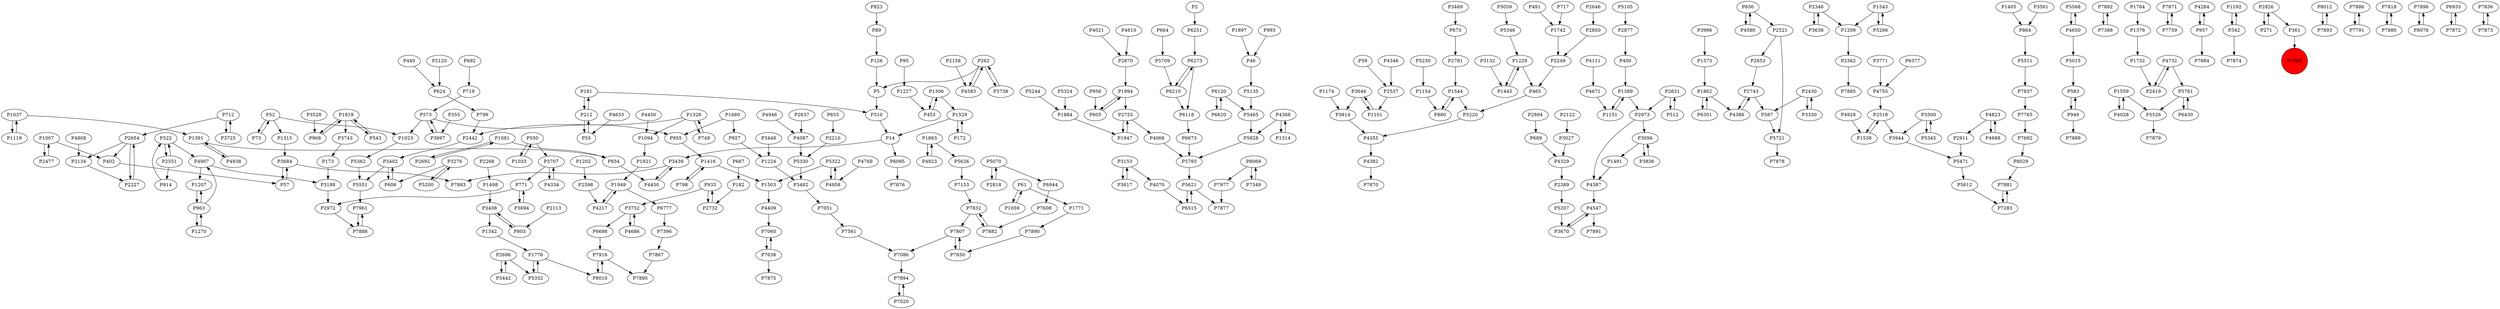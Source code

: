 digraph {
	P181 -> P310
	P7977 -> P7877
	P1921 -> P1949
	P2850 -> P2249
	P2442 -> P3402
	P7638 -> P7875
	P3188 -> P2972
	P1863 -> P4923
	P1315 -> P3684
	P4387 -> P4547
	P667 -> P182
	P7807 -> P7086
	P2696 -> P3442
	P2743 -> P4386
	P1007 -> P2477
	P1491 -> P4387
	P1498 -> P3408
	P2346 -> P3638
	P1819 -> P3743
	P172 -> P1529
	P864 -> P5511
	P1947 -> P2755
	P5568 -> P4650
	P573 -> P3697
	P181 -> P212
	P7561 -> P7086
	P1007 -> P402
	P3442 -> P2696
	P2430 -> P587
	P7153 -> P7832
	P5207 -> P3670
	P2654 -> P2134
	P1445 -> P1229
	P3814 -> P4355
	P3670 -> P4547
	P2521 -> P5721
	P7892 -> P7388
	P1342 -> P1776
	P2134 -> P2227
	P52 -> P1315
	P3408 -> P1342
	P7608 -> P7882
	P5761 -> P6430
	P2477 -> P1007
	P6251 -> P6273
	P1119 -> P1037
	P6777 -> P7396
	P7832 -> P7882
	P799 -> P2442
	P1994 -> P605
	P2894 -> P689
	P6944 -> P7608
	P1389 -> P1151
	P2227 -> P2654
	P3056 -> P1491
	P7871 -> P7759
	P89 -> P126
	P7916 -> P8010
	P949 -> P7889
	P4583 -> P262
	P712 -> P2654
	P2646 -> P2850
	P7916 -> P7895
	P3276 -> P5200
	P689 -> P4329
	P7051 -> P7561
	P5266 -> P1543
	P355 -> P3697
	P4217 -> P1949
	P719 -> P573
	P2419 -> P4732
	P126 -> P5
	P262 -> P5
	P1174 -> P3814
	P2120 -> P624
	P7283 -> P7881
	P2743 -> P587
	P6120 -> P6620
	P587 -> P5721
	P4409 -> P7060
	P465 -> P5220
	P8010 -> P7916
	P914 -> P522
	P4650 -> P5568
	P2631 -> P2973
	P3738 -> P262
	P3707 -> P771
	P4068 -> P5793
	P7759 -> P7871
	P1227 -> P453
	P955 -> P1416
	P1416 -> P1503
	P4650 -> P5015
	P4284 -> P957
	P5362 -> P5551
	P1192 -> P342
	P1776 -> P5332
	P59 -> P2537
	P3056 -> P3836
	P957 -> P4284
	P4633 -> P55
	P5761 -> P5526
	P4547 -> P3670
	P1764 -> P1376
	P2268 -> P1498
	P1544 -> P880
	P2826 -> P271
	P3944 -> P5471
	P823 -> P89
	P7060 -> P7638
	P1862 -> P6301
	P949 -> P583
	P453 -> P1306
	P1154 -> P880
	P5070 -> P2818
	P2631 -> P512
	P2973 -> P4387
	P7881 -> P7283
	P52 -> P73
	P1081 -> P834
	P550 -> P3707
	P4946 -> P4087
	P2362 -> P7885
	P8012 -> P7893
	P6210 -> P6118
	P6430 -> P5761
	P6673 -> P5793
	P1559 -> P4028
	P7886 -> P7791
	P5322 -> P4958
	P14 -> P6095
	P5332 -> P1776
	P1543 -> P1209
	P1994 -> P2755
	P2551 -> P522
	P2122 -> P3027
	P6095 -> P7876
	P342 -> P1192
	P1897 -> P46
	P3697 -> P573
	P2346 -> P1209
	P7890 -> P7930
	P3836 -> P3056
	P2158 -> P4583
	P583 -> P949
	P1680 -> P955
	P7818 -> P7880
	P5059 -> P5346
	P4823 -> P2911
	P798 -> P1416
	P5471 -> P5612
	P7837 -> P7765
	P1326 -> P2442
	P1405 -> P864
	P522 -> P4907
	P771 -> P2972
	P4732 -> P2419
	P1573 -> P1862
	P712 -> P3725
	P8069 -> P7349
	P2249 -> P465
	P2518 -> P3944
	P1209 -> P2362
	P7692 -> P8029
	P3330 -> P2430
	P6210 -> P6273
	P1771 -> P7890
	P440 -> P624
	P1094 -> P1921
	P2113 -> P803
	P5105 -> P2877
	P7867 -> P7895
	P3448 -> P1224
	P1037 -> P1119
	P3638 -> P2346
	P963 -> P4907
	P271 -> P2826
	P880 -> P1544
	P5015 -> P583
	P1391 -> P834
	P771 -> P3694
	P3996 -> P1573
	P5322 -> P1503
	P1529 -> P172
	P2389 -> P5207
	P3684 -> P57
	P3482 -> P7051
	P7832 -> P7807
	P7896 -> P8076
	P1819 -> P968
	P4087 -> P5330
	P7349 -> P8069
	P6515 -> P5621
	P46 -> P5135
	P5511 -> P7837
	P4346 -> P2537
	P2826 -> P361
	P6933 -> P7872
	P1207 -> P963
	P5070 -> P6944
	P512 -> P2631
	P2654 -> P2227
	P655 -> P2210
	P957 -> P7884
	P550 -> P1033
	P3153 -> P3617
	P1202 -> P2598
	P3752 -> P4686
	P4686 -> P3752
	P3408 -> P803
	P4688 -> P4823
	P5793 -> P5621
	P543 -> P1819
	P7894 -> P7020
	P5 -> P310
	P2692 -> P1081
	P6118 -> P6673
	P963 -> P1207
	P1081 -> P2692
	P1229 -> P1445
	P2653 -> P2743
	P342 -> P7874
	P2911 -> P5471
	P3771 -> P4755
	P3469 -> P673
	P5621 -> P7877
	P400 -> P1389
	P5346 -> P1229
	P2972 -> P7888
	P5612 -> P7283
	P8029 -> P7881
	P2598 -> P4217
	P5230 -> P1154
	P4334 -> P3707
	P573 -> P955
	P3617 -> P3153
	P7882 -> P7832
	P5244 -> P1884
	P95 -> P1227
	P993 -> P46
	P6620 -> P6120
	P2551 -> P914
	P4755 -> P2518
	P7807 -> P7930
	P1101 -> P3646
	P1949 -> P6777
	P2973 -> P3056
	P2870 -> P1994
	P361 -> P7869
	P1059 -> P61
	P933 -> P2732
	P1538 -> P2518
	P8076 -> P7896
	P7893 -> P8012
	P1326 -> P1094
	P3725 -> P712
	P7638 -> P7060
	P14 -> P3439
	P5526 -> P7879
	P522 -> P2551
	P61 -> P1771
	P3752 -> P6698
	P402 -> P57
	P834 -> P4430
	P5135 -> P5465
	P61 -> P1059
	P4382 -> P7870
	P1732 -> P2419
	P1949 -> P4217
	P573 -> P1023
	P7396 -> P7867
	P3528 -> P968
	P1416 -> P798
	P5709 -> P6210
	P1884 -> P1947
	P4021 -> P2870
	P5626 -> P7153
	P6273 -> P6210
	P2537 -> P1101
	P7836 -> P7873
	P1306 -> P1529
	P4368 -> P5828
	P4823 -> P4688
	P2755 -> P1947
	P3743 -> P173
	P212 -> P181
	P7020 -> P7894
	P1224 -> P3482
	P4610 -> P2870
	P4938 -> P1391
	P1033 -> P550
	P5200 -> P3276
	P3707 -> P4334
	P4070 -> P6515
	P52 -> P1023
	P6698 -> P7916
	P3300 -> P5345
	P2877 -> P400
	P692 -> P719
	P656 -> P4580
	P3684 -> P7883
	P4907 -> P1207
	P3694 -> P771
	P7888 -> P7961
	P927 -> P1224
	P2781 -> P1544
	P4368 -> P1314
	P57 -> P3684
	P5828 -> P5793
	P1326 -> P749
	P656 -> P2521
	P7872 -> P6933
	P2696 -> P5332
	P1503 -> P4409
	P4732 -> P5761
	P4808 -> P2134
	P3402 -> P606
	P605 -> P1994
	P4907 -> P3188
	P1376 -> P1732
	P3276 -> P606
	P2210 -> P5330
	P2818 -> P5070
	P3561 -> P864
	P4923 -> P1863
	P1314 -> P4368
	P963 -> P1270
	P491 -> P1742
	P1270 -> P963
	P4671 -> P1151
	P4329 -> P2389
	P749 -> P1326
	P1391 -> P4938
	P7880 -> P7818
	P2430 -> P3330
	P2732 -> P933
	P8069 -> P7977
	P5621 -> P6515
	P6120 -> P5465
	P5465 -> P5828
	P3132 -> P1445
	P4928 -> P1538
	P1151 -> P1389
	P262 -> P4583
	P1819 -> P543
	P173 -> P3188
	P73 -> P52
	P6301 -> P1862
	P5324 -> P1884
	P4769 -> P4958
	P4111 -> P4671
	P803 -> P3408
	P1742 -> P2249
	P968 -> P1819
	P2521 -> P2653
	P3027 -> P4329
	P7930 -> P7807
	P7961 -> P7888
	P5721 -> P7878
	P3439 -> P7883
	P7791 -> P7886
	P1776 -> P8010
	P4386 -> P2743
	P2 -> P6251
	P182 -> P2732
	P4450 -> P1094
	P6273 -> P6118
	P4028 -> P1559
	P1544 -> P5220
	P7765 -> P7692
	P1559 -> P5526
	P212 -> P55
	P956 -> P605
	P3402 -> P5551
	P673 -> P2781
	P2637 -> P4087
	P6377 -> P4755
	P1037 -> P1391
	P4355 -> P4382
	P1862 -> P4386
	P2654 -> P402
	P2518 -> P1538
	P5220 -> P4355
	P664 -> P5709
	P3153 -> P4070
	P1543 -> P5266
	P1229 -> P465
	P1306 -> P453
	P3439 -> P4430
	P606 -> P3402
	P4430 -> P3439
	P1023 -> P5362
	P624 -> P799
	P3646 -> P1101
	P1680 -> P927
	P2755 -> P4068
	P933 -> P3752
	P1863 -> P5626
	P1389 -> P2973
	P310 -> P14
	P5345 -> P3300
	P7086 -> P7894
	P4547 -> P7891
	P5551 -> P7961
	P4580 -> P656
	P1529 -> P14
	P5330 -> P3482
	P262 -> P3738
	P55 -> P212
	P717 -> P1742
	P3646 -> P3814
	P7388 -> P7892
	P3300 -> P3944
	P4958 -> P5322
	P7873 -> P7836
	P7869 [shape=circle]
	P7869 [style=filled]
	P7869 [fillcolor=red]
}